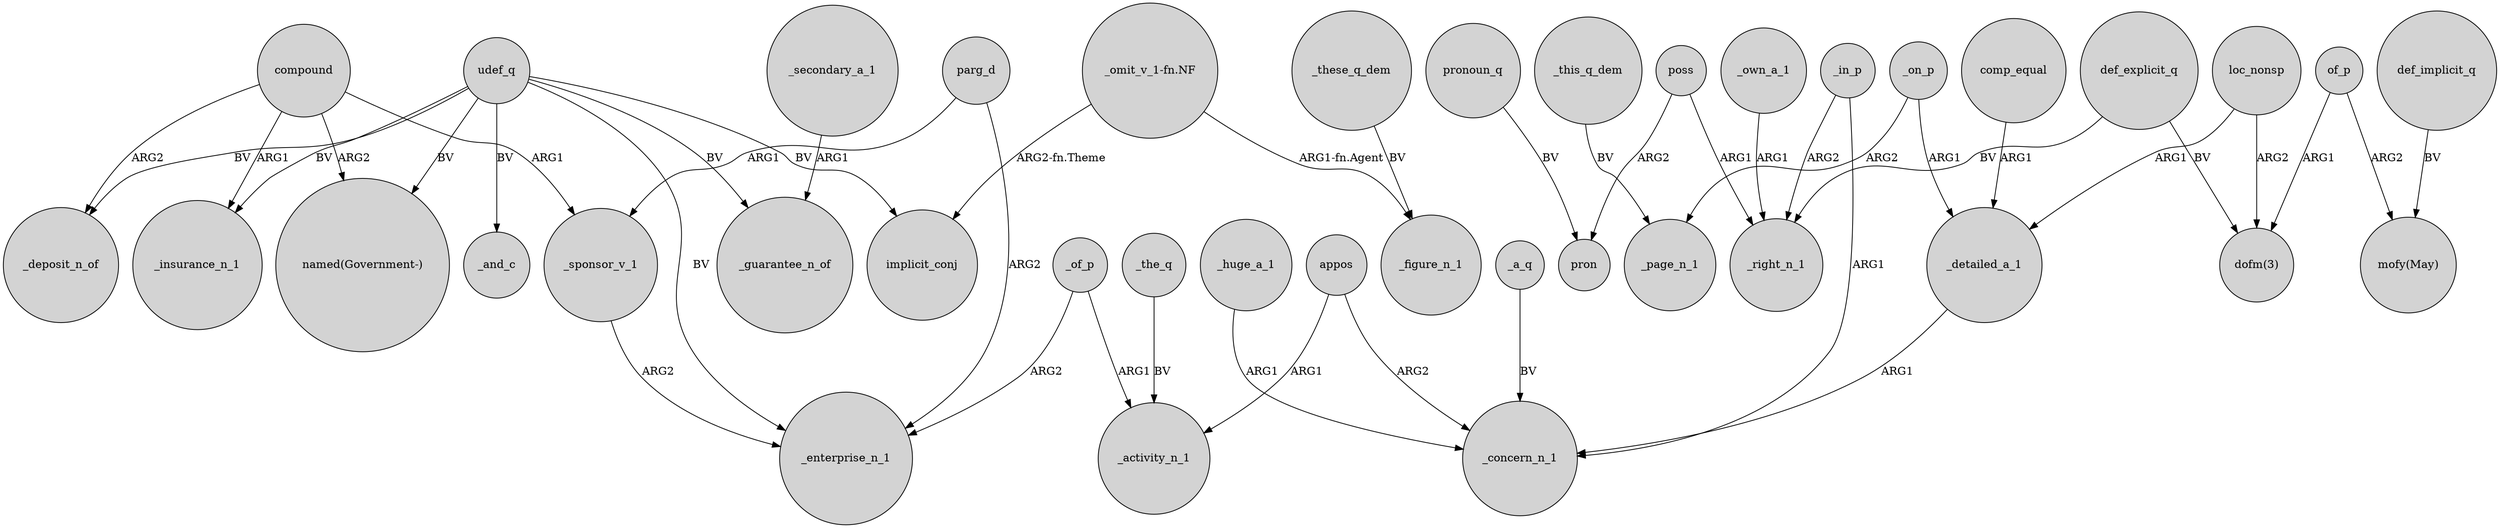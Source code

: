 digraph {
	node [shape=circle style=filled]
	compound -> _insurance_n_1 [label=ARG1]
	_a_q -> _concern_n_1 [label=BV]
	_this_q_dem -> _page_n_1 [label=BV]
	udef_q -> _enterprise_n_1 [label=BV]
	def_explicit_q -> "dofm(3)" [label=BV]
	poss -> pron [label=ARG2]
	_on_p -> _page_n_1 [label=ARG2]
	_own_a_1 -> _right_n_1 [label=ARG1]
	_secondary_a_1 -> _guarantee_n_of [label=ARG1]
	compound -> "named(Government-)" [label=ARG2]
	loc_nonsp -> _detailed_a_1 [label=ARG1]
	udef_q -> _insurance_n_1 [label=BV]
	def_implicit_q -> "mofy(May)" [label=BV]
	udef_q -> _guarantee_n_of [label=BV]
	udef_q -> implicit_conj [label=BV]
	_huge_a_1 -> _concern_n_1 [label=ARG1]
	appos -> _concern_n_1 [label=ARG2]
	compound -> _deposit_n_of [label=ARG2]
	parg_d -> _sponsor_v_1 [label=ARG1]
	_of_p -> _activity_n_1 [label=ARG1]
	udef_q -> _deposit_n_of [label=BV]
	pronoun_q -> pron [label=BV]
	_sponsor_v_1 -> _enterprise_n_1 [label=ARG2]
	comp_equal -> _detailed_a_1 [label=ARG1]
	_on_p -> _detailed_a_1 [label=ARG1]
	"_omit_v_1-fn.NF" -> _figure_n_1 [label="ARG1-fn.Agent"]
	"_omit_v_1-fn.NF" -> implicit_conj [label="ARG2-fn.Theme"]
	of_p -> "dofm(3)" [label=ARG1]
	parg_d -> _enterprise_n_1 [label=ARG2]
	_in_p -> _concern_n_1 [label=ARG1]
	_in_p -> _right_n_1 [label=ARG2]
	of_p -> "mofy(May)" [label=ARG2]
	_these_q_dem -> _figure_n_1 [label=BV]
	loc_nonsp -> "dofm(3)" [label=ARG2]
	def_explicit_q -> _right_n_1 [label=BV]
	compound -> _sponsor_v_1 [label=ARG1]
	poss -> _right_n_1 [label=ARG1]
	_detailed_a_1 -> _concern_n_1 [label=ARG1]
	_of_p -> _enterprise_n_1 [label=ARG2]
	udef_q -> "named(Government-)" [label=BV]
	udef_q -> _and_c [label=BV]
	appos -> _activity_n_1 [label=ARG1]
	_the_q -> _activity_n_1 [label=BV]
}
